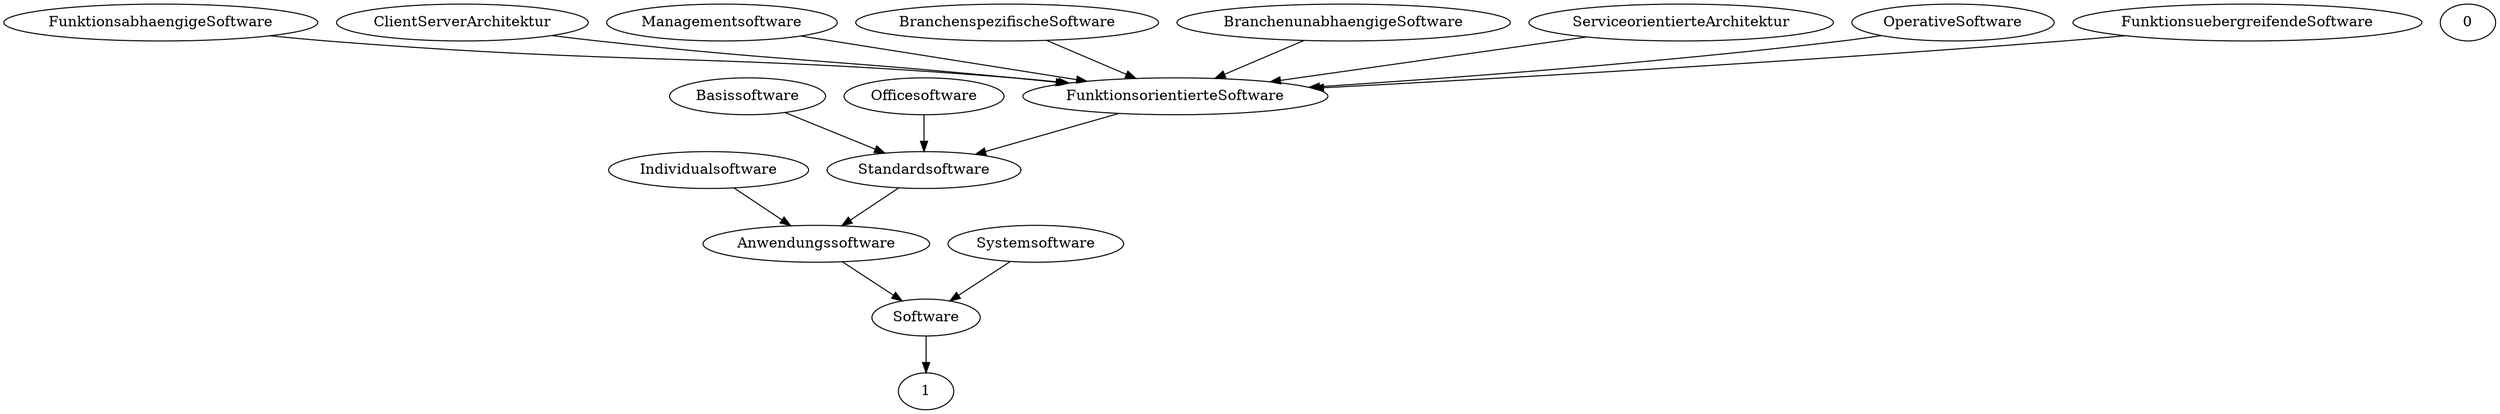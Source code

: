 digraph G {
  Individualsoftware;
  FunktionsabhaengigeSoftware;
  ClientServerArchitektur;
  Anwendungssoftware;
  Managementsoftware;
  BranchenspezifischeSoftware;
  Standardsoftware;
  BranchenunabhaengigeSoftware;
  Basissoftware;
  ServiceorientierteArchitektur;
  Software;
  OperativeSoftware;
  0;
  Systemsoftware;
  Officesoftware;
  1;
  FunktionsorientierteSoftware;
  FunktionsuebergreifendeSoftware;
  Systemsoftware -> Software;
  Managementsoftware -> FunktionsorientierteSoftware;
  FunktionsuebergreifendeSoftware -> FunktionsorientierteSoftware;
  BranchenspezifischeSoftware -> FunktionsorientierteSoftware;
  Standardsoftware -> Anwendungssoftware;
  FunktionsorientierteSoftware -> Standardsoftware;
  Anwendungssoftware -> Software;
  BranchenunabhaengigeSoftware -> FunktionsorientierteSoftware;
  Individualsoftware -> Anwendungssoftware;
  Officesoftware -> Standardsoftware;
  Software -> 1;
  ServiceorientierteArchitektur -> FunktionsorientierteSoftware;
  OperativeSoftware -> FunktionsorientierteSoftware;
  Basissoftware -> Standardsoftware;
  FunktionsabhaengigeSoftware -> FunktionsorientierteSoftware;
  ClientServerArchitektur -> FunktionsorientierteSoftware;
}
